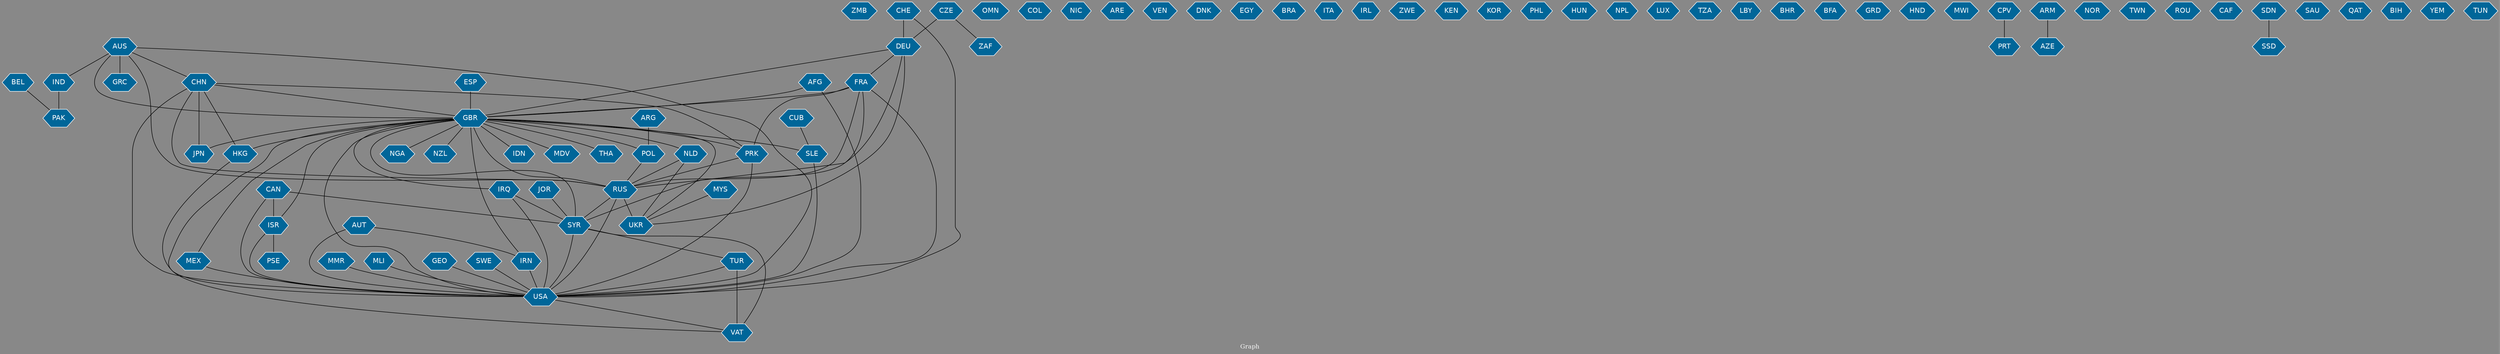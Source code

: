 // Countries together in item graph
graph {
	graph [bgcolor="#888888" fontcolor=white fontsize=12 label="Graph" outputorder=edgesfirst overlap=prism]
	node [color=white fillcolor="#006699" fontcolor=white fontname=Helvetica shape=hexagon style=filled]
	edge [arrowhead=open color=black fontcolor=white fontname=Courier fontsize=12]
		ZMB [label=ZMB]
		USA [label=USA]
		RUS [label=RUS]
		GBR [label=GBR]
		PRK [label=PRK]
		MMR [label=MMR]
		SLE [label=SLE]
		IND [label=IND]
		OMN [label=OMN]
		COL [label=COL]
		SYR [label=SYR]
		IRN [label=IRN]
		HKG [label=HKG]
		NIC [label=NIC]
		ARE [label=ARE]
		IDN [label=IDN]
		MDV [label=MDV]
		ISR [label=ISR]
		PSE [label=PSE]
		VEN [label=VEN]
		UKR [label=UKR]
		FRA [label=FRA]
		THA [label=THA]
		DNK [label=DNK]
		ZAF [label=ZAF]
		DEU [label=DEU]
		EGY [label=EGY]
		BRA [label=BRA]
		AFG [label=AFG]
		AUS [label=AUS]
		CHN [label=CHN]
		JPN [label=JPN]
		GRC [label=GRC]
		BEL [label=BEL]
		ITA [label=ITA]
		IRL [label=IRL]
		NGA [label=NGA]
		IRQ [label=IRQ]
		ZWE [label=ZWE]
		KEN [label=KEN]
		NZL [label=NZL]
		NLD [label=NLD]
		CHE [label=CHE]
		MYS [label=MYS]
		ESP [label=ESP]
		ARG [label=ARG]
		VAT [label=VAT]
		AUT [label=AUT]
		KOR [label=KOR]
		MEX [label=MEX]
		CAN [label=CAN]
		PHL [label=PHL]
		PAK [label=PAK]
		HUN [label=HUN]
		NPL [label=NPL]
		LUX [label=LUX]
		TZA [label=TZA]
		CZE [label=CZE]
		LBY [label=LBY]
		TUR [label=TUR]
		BHR [label=BHR]
		BFA [label=BFA]
		POL [label=POL]
		MLI [label=MLI]
		GRD [label=GRD]
		JOR [label=JOR]
		HND [label=HND]
		MWI [label=MWI]
		PRT [label=PRT]
		CPV [label=CPV]
		AZE [label=AZE]
		ARM [label=ARM]
		CUB [label=CUB]
		NOR [label=NOR]
		TWN [label=TWN]
		ROU [label=ROU]
		CAF [label=CAF]
		SSD [label=SSD]
		SDN [label=SDN]
		GEO [label=GEO]
		SWE [label=SWE]
		SAU [label=SAU]
		QAT [label=QAT]
		BIH [label=BIH]
		YEM [label=YEM]
		TUN [label=TUN]
			HKG -- USA [weight=1]
			GBR -- IRN [weight=4]
			SYR -- TUR [weight=1]
			SYR -- VAT [weight=1]
			USA -- VAT [weight=1]
			CAN -- USA [weight=1]
			SLE -- USA [weight=3]
			AFG -- GBR [weight=7]
			JOR -- SYR [weight=2]
			DEU -- GBR [weight=3]
			AFG -- USA [weight=2]
			TUR -- VAT [weight=5]
			CHE -- USA [weight=1]
			CHN -- PRK [weight=1]
			CAN -- SYR [weight=1]
			AUS -- GRC [weight=2]
			SDN -- SSD [weight=1]
			CUB -- SLE [weight=1]
			AUT -- IRN [weight=2]
			TUR -- USA [weight=1]
			GBR -- THA [weight=1]
			PRK -- USA [weight=5]
			GBR -- MEX [weight=1]
			GBR -- JPN [weight=1]
			CZE -- DEU [weight=2]
			BEL -- PAK [weight=1]
			DEU -- RUS [weight=3]
			CHN -- USA [weight=5]
			AUS -- USA [weight=2]
			CHN -- GBR [weight=1]
			GBR -- VAT [weight=1]
			RUS -- SYR [weight=1]
			GBR -- HKG [weight=16]
			GBR -- ISR [weight=1]
			NLD -- UKR [weight=1]
			ARG -- POL [weight=3]
			GBR -- USA [weight=3]
			GBR -- SLE [weight=3]
			CHN -- JPN [weight=5]
			CHE -- DEU [weight=1]
			IRQ -- SYR [weight=3]
			ISR -- USA [weight=1]
			GEO -- USA [weight=1]
			GBR -- RUS [weight=4]
			MYS -- UKR [weight=1]
			GBR -- IRQ [weight=1]
			FRA -- PRK [weight=1]
			GBR -- SYR [weight=2]
			AUS -- GBR [weight=2]
			GBR -- IDN [weight=1]
			FRA -- USA [weight=3]
			DEU -- FRA [weight=1]
			ISR -- PSE [weight=17]
			IND -- PAK [weight=3]
			FRA -- GBR [weight=4]
			AUT -- USA [weight=5]
			GBR -- MDV [weight=1]
			NLD -- RUS [weight=1]
			SWE -- USA [weight=1]
			MLI -- USA [weight=1]
			MEX -- USA [weight=2]
			GBR -- NLD [weight=1]
			RUS -- UKR [weight=12]
			MMR -- USA [weight=2]
			FRA -- RUS [weight=1]
			IRN -- USA [weight=12]
			GBR -- POL [weight=1]
			ESP -- GBR [weight=2]
			CZE -- ZAF [weight=1]
			POL -- RUS [weight=1]
			FRA -- SYR [weight=2]
			GBR -- PRK [weight=4]
			SYR -- USA [weight=10]
			DEU -- UKR [weight=2]
			GBR -- NZL [weight=1]
			CAN -- ISR [weight=1]
			IRQ -- USA [weight=5]
			AUS -- IND [weight=2]
			GBR -- UKR [weight=1]
			AUS -- RUS [weight=2]
			CHN -- RUS [weight=2]
			RUS -- USA [weight=2]
			GBR -- NGA [weight=1]
			PRK -- RUS [weight=1]
			AUS -- CHN [weight=1]
			CPV -- PRT [weight=1]
			ARM -- AZE [weight=1]
			CHN -- HKG [weight=5]
}